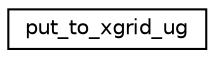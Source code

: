 digraph "Graphical Class Hierarchy"
{
 // INTERACTIVE_SVG=YES
 // LATEX_PDF_SIZE
  edge [fontname="Helvetica",fontsize="10",labelfontname="Helvetica",labelfontsize="10"];
  node [fontname="Helvetica",fontsize="10",shape=record];
  rankdir="LR";
  Node0 [label="put_to_xgrid_ug",height=0.2,width=0.4,color="black", fillcolor="white", style="filled",URL="$interfacexgrid__mod_1_1put__to__xgrid__ug.html",tooltip="put_to_xgrid for unstructured grids."];
}

